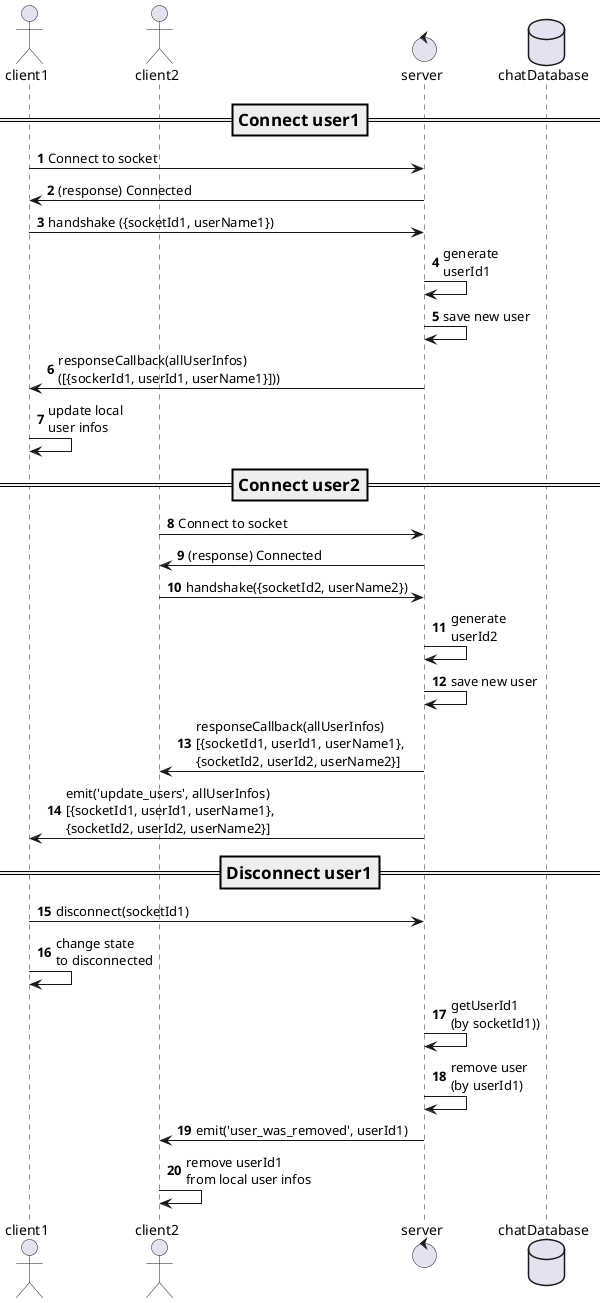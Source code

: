 @startuml
actor client1
actor client2
control server
database chatDatabase

autonumber

=== Connect user1 ==

client1 -> server: Connect to socket
server -> client1: (response) Connected

client1 -> server: handshake ({socketId1, userName1})
server -> server: generate\nuserId1
server -> server: save new user


server -> client1: responseCallback(allUserInfos)\n([{sockerId1, userId1, userName1}]))
client1 -> client1: update local\nuser infos

=== Connect user2 ==

client2 -> server: Connect to socket
server -> client2: (response) Connected
client2 -> server: handshake({socketId2, userName2})
server -> server: generate\nuserId2
server -> server: save new user
server -> client2: responseCallback(allUserInfos)\n[{socketId1, userId1, userName1},\n{socketId2, userId2, userName2}]
server -> client1: emit('update_users', allUserInfos)\n[{socketId1, userId1, userName1},\n{socketId2, userId2, userName2}]




=== Disconnect user1 ==
client1 -> server: disconnect(socketId1)
client1 -> client1: change state\nto disconnected
server -> server: getUserId1\n(by socketId1))
server -> server: remove user\n(by userId1)
server -> client2: emit('user_was_removed', userId1)
client2 -> client2: remove userId1\nfrom local user infos


@enduml